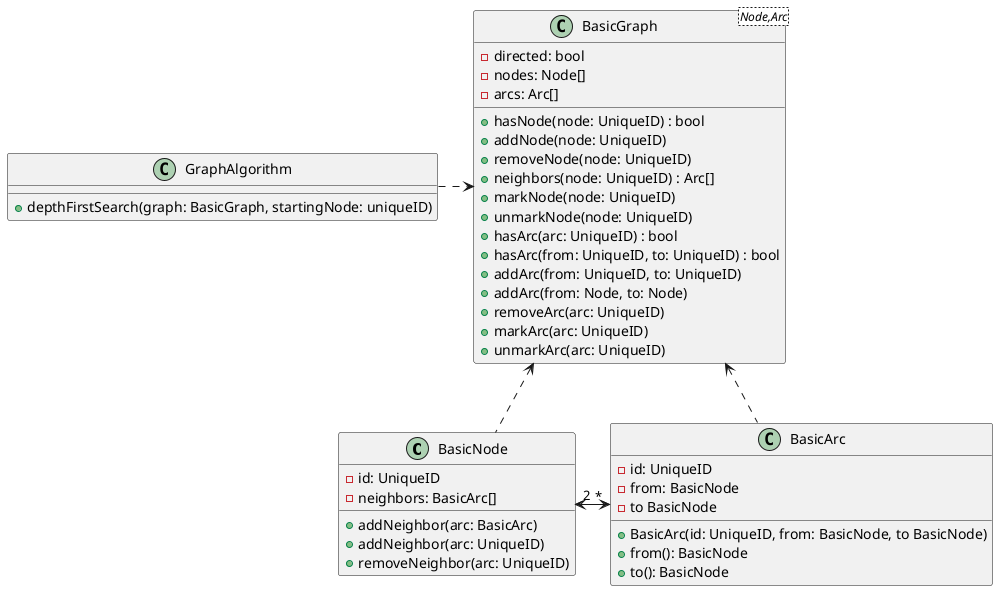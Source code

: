 @startuml

class BasicNode {
-id: UniqueID
-neighbors: BasicArc[]
+addNeighbor(arc: BasicArc)
+addNeighbor(arc: UniqueID)
+removeNeighbor(arc: UniqueID)
}

class BasicArc {
-id: UniqueID
-from: BasicNode
-to BasicNode
+BasicArc(id: UniqueID, from: BasicNode, to BasicNode)
+from(): BasicNode
+to(): BasicNode
}

BasicNode "2" <-> "*" BasicArc

class "BasicGraph<Node,Arc>" as BasicGraph
class BasicGraph {
-directed: bool
-nodes: Node[]
-arcs: Arc[]
+hasNode(node: UniqueID) : bool
+addNode(node: UniqueID)
+removeNode(node: UniqueID)
+neighbors(node: UniqueID) : Arc[]
+markNode(node: UniqueID)
+unmarkNode(node: UniqueID)
+hasArc(arc: UniqueID) : bool
+hasArc(from: UniqueID, to: UniqueID) : bool
+addArc(from: UniqueID, to: UniqueID)
+addArc(from: Node, to: Node)
+removeArc(arc: UniqueID)
+markArc(arc: UniqueID)
+unmarkArc(arc: UniqueID)
}

BasicGraph <.. BasicArc
BasicGraph <.. BasicNode

class GraphAlgorithm {
+depthFirstSearch(graph: BasicGraph, startingNode: uniqueID)
}

GraphAlgorithm .> BasicGraph

@enduml
